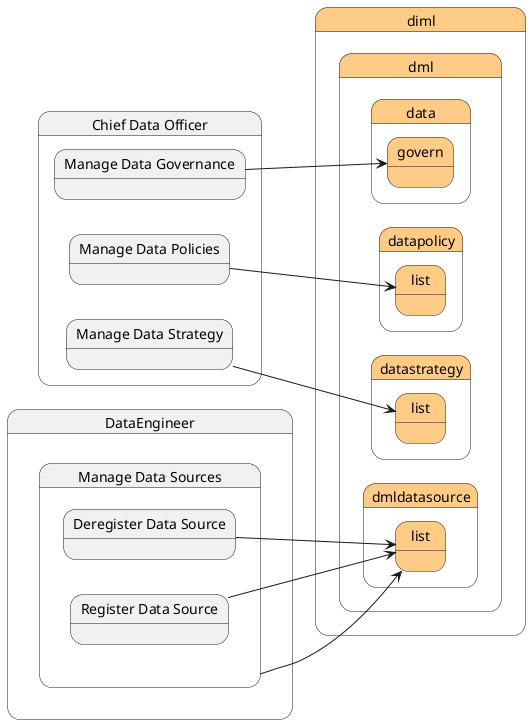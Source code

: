 @startuml
left to right direction



state "Chief Data Officer" as ChiefDataOfficer {
    state "Manage Data Governance" as ChiefDataOfficerManageDataGovernance {
    }
}
state "diml" as diml #ffcc88 {
state "dml" as dimldml #ffcc88 {
state "data" as dimldmldata #ffcc88 {
state "govern" as dimldmldatagovern #ffcc88 {
}
}
}
}

ChiefDataOfficerManageDataGovernance --> dimldmldatagovern


 
state "Chief Data Officer" as ChiefDataOfficer {
    state "Manage Data Policies" as ChiefDataOfficerManageDataPolicies {
    }
}
state "diml" as diml #ffcc88 {
state "dml" as dimldml #ffcc88 {
state "datapolicy" as dimldmldatapolicy #ffcc88 {
state "list" as dimldmldatapolicylist #ffcc88 {
}
}
}
}

ChiefDataOfficerManageDataPolicies --> dimldmldatapolicylist


 
state "Data Engineer" as DataEngineer {
    state "Manage Data Sources" as DataEngineerManageDataSources {
    }
}
state "diml" as diml #ffcc88 {
state "dml" as dimldml #ffcc88 {
state "datasource" as dimldmldatasource #ffcc88 {
state "list" as dimldmldatasourcelist #ffcc88 {
}
}
}
}

DataEngineerManageDataSources --> dimldmldatasourcelist


    state "Data Engineer" as DataEngineer {
        state "Manage Data Sources" as DataEngineerManageDataSources {
            state "Deregister Data Source" as DataEngineerManageDataSourcesDeregisterDataSource {
            }
        }
    }
    state "diml" as diml #ffcc88 {
state "dmldatasource" as dimldmldatasource #ffcc88 {
state "list" as dimldmldatasourcelist #ffcc88 {
}
}
}

    DataEngineerManageDataSourcesDeregisterDataSource --> dimldmldatasourcelist
    
 
    state "DataEngineer" as DataEngineer {
        state "Manage Data Sources" as DataEngineerManageDataSources {
            state "Register Data Source" as DataEngineerManageDataSourcesRegisterDataSource {
            }
        }
    }
    state "diml" as diml #ffcc88 {
state "dmldatasource" as dimldmldatasource #ffcc88 {
state "list" as dimldmldatasourcelist #ffcc88 {
}
}
}

    DataEngineerManageDataSourcesRegisterDataSource --> dimldmldatasourcelist
    
 
 
state "Chief Data Officer" as ChiefDataOfficer {
    state "Manage Data Strategy" as ChiefDataOfficerManageDataStrategy {
    }
}
state "diml" as diml #ffcc88 {
state "dml" as dimldml #ffcc88 {
state "datastrategy" as dimldmldatastrategy #ffcc88 {
state "list" as dimldmldatastrategylist #ffcc88 {
}
}
}
}

ChiefDataOfficerManageDataStrategy --> dimldmldatastrategylist


 

@enduml
